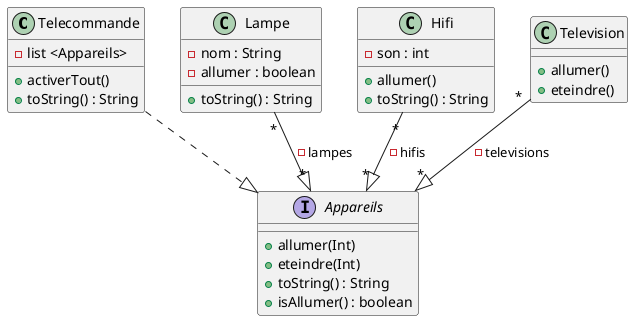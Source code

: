 @startuml
'https://plantuml.com/sequence-diagram


class Telecommande{
    - list <Appareils>


   + activerTout()
   + toString() : String
}
class (Lampe){
- nom : String
- allumer : boolean

+ toString() : String

}
class Hifi{
- son : int
+ allumer()
+ toString() : String
}

class Television{

+allumer()
+eteindre()
}

interface Appareils{
+ allumer(Int)
+ eteindre(Int)
+ toString() : String
+ isAllumer() : boolean
}

Hifi"*" --|> "*"Appareils : - hifis
Lampe "*"--|>"*" Appareils : -lampes
Television "*"--|>"*" Appareils : -televisions
Telecommande ..|>   Appareils
@enduml